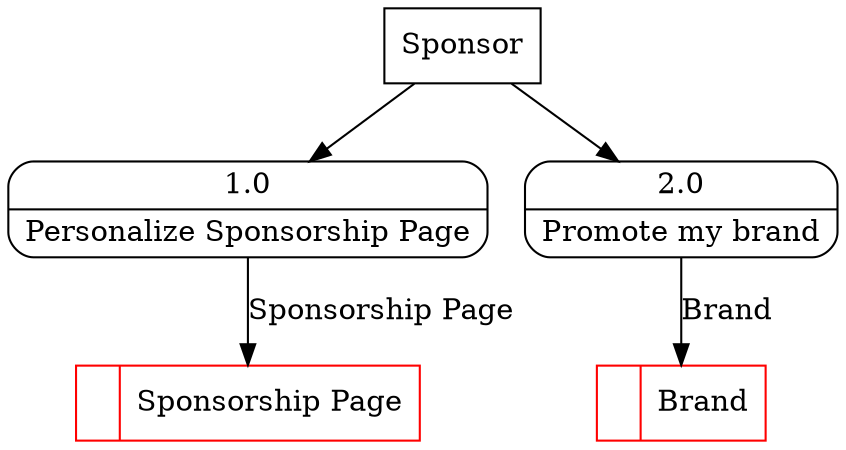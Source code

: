digraph dfd2{ 
node[shape=record]
200 [label="<f0>  |<f1> Sponsorship Page " color=red];
201 [label="Sponsor" shape=box];
202 [label="{<f0> 1.0|<f1> Personalize Sponsorship Page }" shape=Mrecord];
2 [label="{<f0> 2.0|<f1> Promote my brand }" shape=Mrecord];
201 -> 2
1001 [label="<f0>  |<f1> Brand " color=red];
2 -> 1001 [label="Brand"]
201 -> 202
202 -> 200 [label="Sponsorship Page"]
}